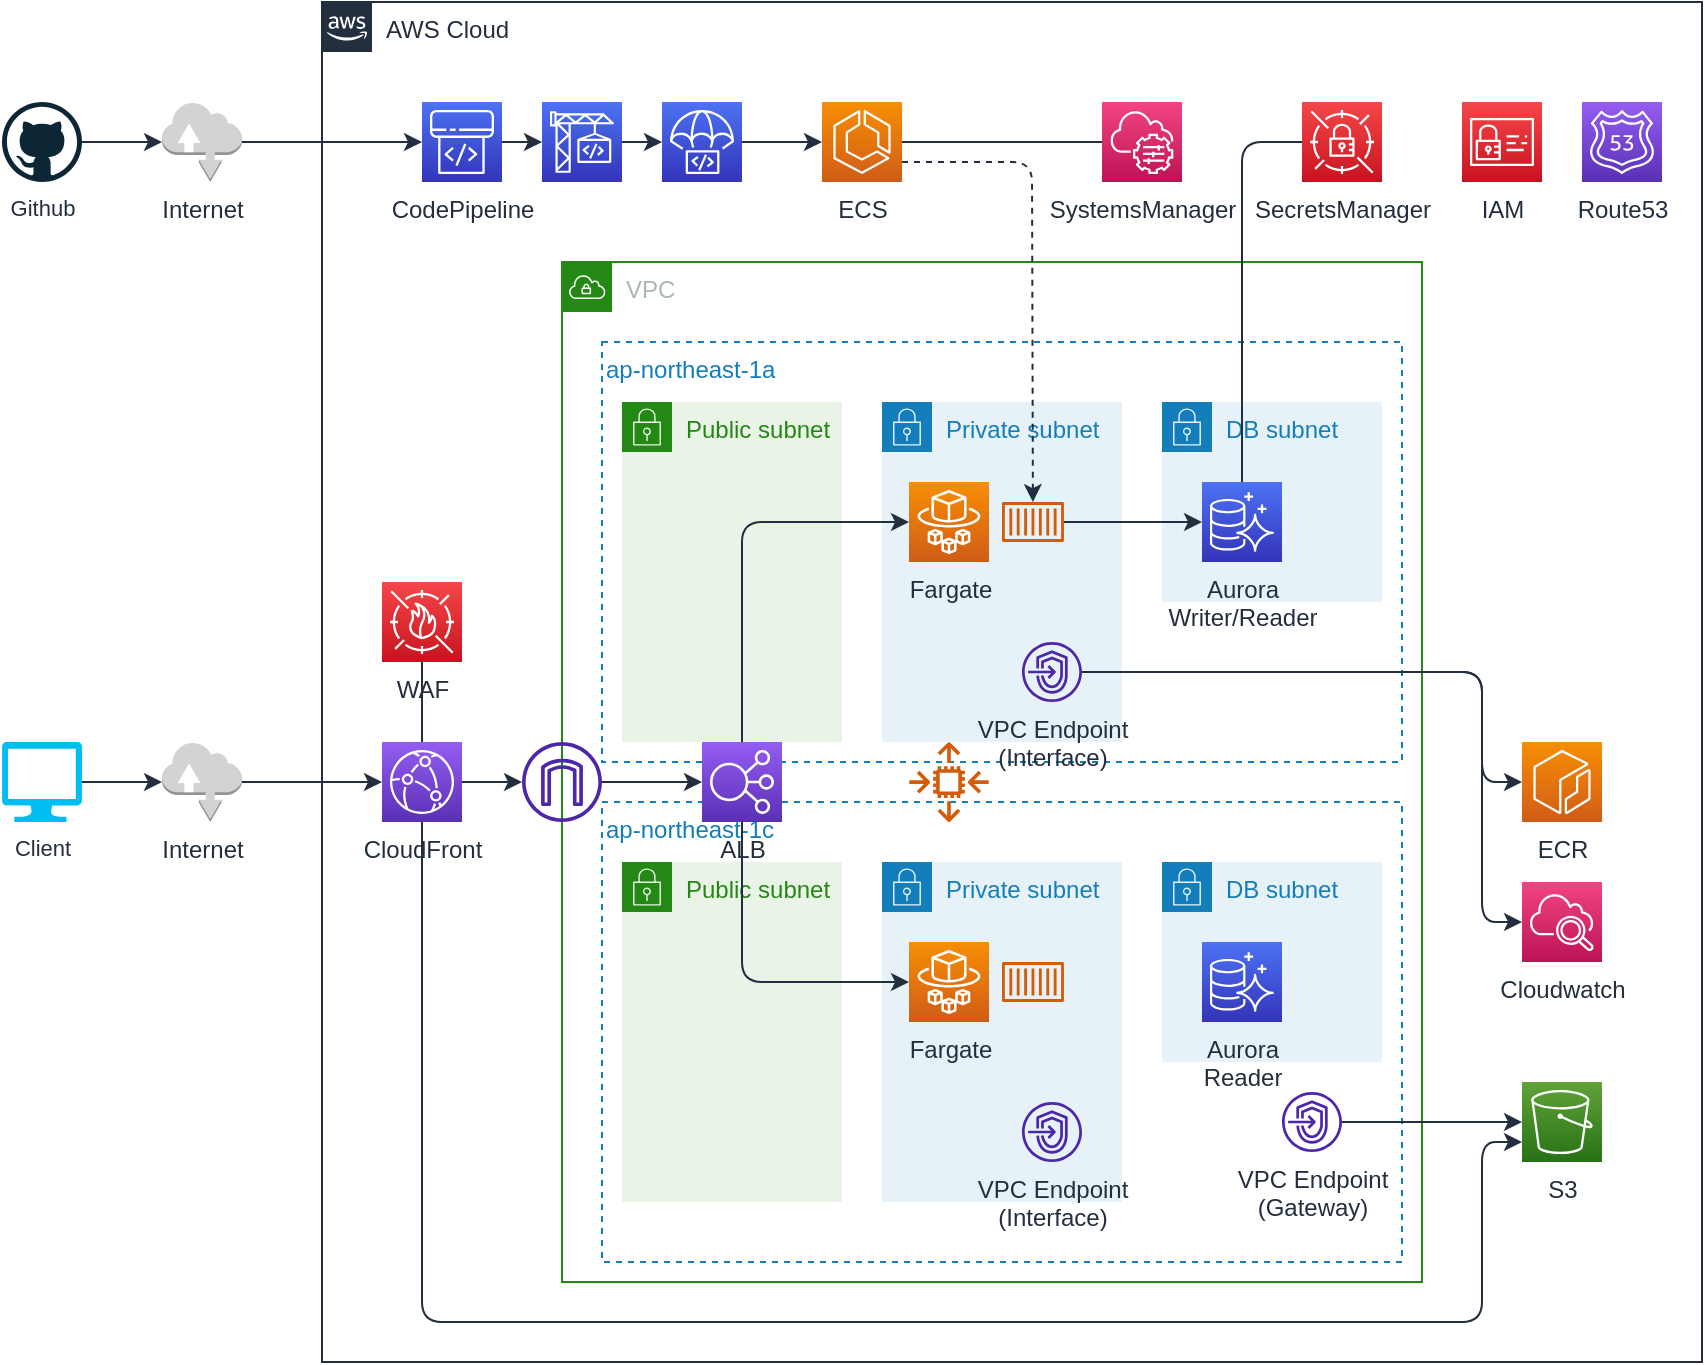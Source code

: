 <mxfile>
    <diagram id="EkKb4EEYScBKkUe0tUu1" name="Page-1">
        <mxGraphModel dx="806" dy="767" grid="1" gridSize="10" guides="1" tooltips="1" connect="1" arrows="1" fold="1" page="0" pageScale="1" pageWidth="827" pageHeight="1169" background="#ffffff" math="0" shadow="0">
            <root>
                <mxCell id="0"/>
                <mxCell id="1" parent="0"/>
                <mxCell id="2" value="AWS Cloud" style="points=[[0,0],[0.25,0],[0.5,0],[0.75,0],[1,0],[1,0.25],[1,0.5],[1,0.75],[1,1],[0.75,1],[0.5,1],[0.25,1],[0,1],[0,0.75],[0,0.5],[0,0.25]];outlineConnect=0;gradientColor=none;html=1;whiteSpace=wrap;fontSize=12;fontStyle=0;container=1;pointerEvents=0;collapsible=0;recursiveResize=0;shape=mxgraph.aws4.group;grIcon=mxgraph.aws4.group_aws_cloud_alt;strokeColor=#232F3E;fillColor=none;verticalAlign=top;align=left;spacingLeft=30;fontColor=#232F3E;dashed=0;" vertex="1" parent="1">
                    <mxGeometry x="200" y="-50" width="690" height="680" as="geometry"/>
                </mxCell>
                <mxCell id="4" value="VPC" style="points=[[0,0],[0.25,0],[0.5,0],[0.75,0],[1,0],[1,0.25],[1,0.5],[1,0.75],[1,1],[0.75,1],[0.5,1],[0.25,1],[0,1],[0,0.75],[0,0.5],[0,0.25]];outlineConnect=0;gradientColor=none;html=1;whiteSpace=wrap;fontSize=12;fontStyle=0;container=1;pointerEvents=0;collapsible=0;recursiveResize=0;shape=mxgraph.aws4.group;grIcon=mxgraph.aws4.group_vpc;strokeColor=#248814;fillColor=none;verticalAlign=top;align=left;spacingLeft=30;fontColor=#AAB7B8;dashed=0;" vertex="1" parent="2">
                    <mxGeometry x="120" y="130" width="430" height="510" as="geometry"/>
                </mxCell>
                <mxCell id="6" value="ap-northeast-1a" style="fillColor=none;strokeColor=#147EBA;dashed=1;verticalAlign=top;fontStyle=0;fontColor=#147EBA;align=left;" vertex="1" parent="4">
                    <mxGeometry x="20" y="40" width="400" height="210" as="geometry"/>
                </mxCell>
                <mxCell id="8" value="Public subnet" style="points=[[0,0],[0.25,0],[0.5,0],[0.75,0],[1,0],[1,0.25],[1,0.5],[1,0.75],[1,1],[0.75,1],[0.5,1],[0.25,1],[0,1],[0,0.75],[0,0.5],[0,0.25]];outlineConnect=0;gradientColor=none;html=1;whiteSpace=wrap;fontSize=12;fontStyle=0;container=1;pointerEvents=0;collapsible=0;recursiveResize=0;shape=mxgraph.aws4.group;grIcon=mxgraph.aws4.group_security_group;grStroke=0;strokeColor=#248814;fillColor=#E9F3E6;verticalAlign=top;align=left;spacingLeft=30;fontColor=#248814;dashed=0;" vertex="1" parent="4">
                    <mxGeometry x="30" y="70" width="110" height="170" as="geometry"/>
                </mxCell>
                <mxCell id="12" value="Private subnet" style="points=[[0,0],[0.25,0],[0.5,0],[0.75,0],[1,0],[1,0.25],[1,0.5],[1,0.75],[1,1],[0.75,1],[0.5,1],[0.25,1],[0,1],[0,0.75],[0,0.5],[0,0.25]];outlineConnect=0;gradientColor=none;html=1;whiteSpace=wrap;fontSize=12;fontStyle=0;container=1;pointerEvents=0;collapsible=0;recursiveResize=0;shape=mxgraph.aws4.group;grIcon=mxgraph.aws4.group_security_group;grStroke=0;strokeColor=#147EBA;fillColor=#E6F2F8;verticalAlign=top;align=left;spacingLeft=30;fontColor=#147EBA;dashed=0;" vertex="1" parent="4">
                    <mxGeometry x="160" y="70" width="120" height="170" as="geometry"/>
                </mxCell>
                <mxCell id="13" value="DB subnet" style="points=[[0,0],[0.25,0],[0.5,0],[0.75,0],[1,0],[1,0.25],[1,0.5],[1,0.75],[1,1],[0.75,1],[0.5,1],[0.25,1],[0,1],[0,0.75],[0,0.5],[0,0.25]];outlineConnect=0;gradientColor=none;html=1;whiteSpace=wrap;fontSize=12;fontStyle=0;container=1;pointerEvents=0;collapsible=0;recursiveResize=0;shape=mxgraph.aws4.group;grIcon=mxgraph.aws4.group_security_group;grStroke=0;strokeColor=#147EBA;fillColor=#E6F2F8;verticalAlign=top;align=left;spacingLeft=30;fontColor=#147EBA;dashed=0;" vertex="1" parent="4">
                    <mxGeometry x="300" y="70" width="110" height="100" as="geometry"/>
                </mxCell>
                <mxCell id="31" value="Aurora&lt;br&gt;Writer/Reader" style="sketch=0;points=[[0,0,0],[0.25,0,0],[0.5,0,0],[0.75,0,0],[1,0,0],[0,1,0],[0.25,1,0],[0.5,1,0],[0.75,1,0],[1,1,0],[0,0.25,0],[0,0.5,0],[0,0.75,0],[1,0.25,0],[1,0.5,0],[1,0.75,0]];outlineConnect=0;fontColor=#232F3E;gradientColor=#4D72F3;gradientDirection=north;fillColor=#3334B9;strokeColor=#ffffff;dashed=0;verticalLabelPosition=bottom;verticalAlign=top;align=center;html=1;fontSize=12;fontStyle=0;aspect=fixed;shape=mxgraph.aws4.resourceIcon;resIcon=mxgraph.aws4.aurora;" vertex="1" parent="13">
                    <mxGeometry x="20" y="40" width="40" height="40" as="geometry"/>
                </mxCell>
                <mxCell id="15" value="ap-northeast-1c" style="fillColor=none;strokeColor=#147EBA;dashed=1;verticalAlign=top;fontStyle=0;fontColor=#147EBA;align=left;" vertex="1" parent="4">
                    <mxGeometry x="20" y="270" width="400" height="230" as="geometry"/>
                </mxCell>
                <mxCell id="16" value="Public subnet" style="points=[[0,0],[0.25,0],[0.5,0],[0.75,0],[1,0],[1,0.25],[1,0.5],[1,0.75],[1,1],[0.75,1],[0.5,1],[0.25,1],[0,1],[0,0.75],[0,0.5],[0,0.25]];outlineConnect=0;gradientColor=none;html=1;whiteSpace=wrap;fontSize=12;fontStyle=0;container=1;pointerEvents=0;collapsible=0;recursiveResize=0;shape=mxgraph.aws4.group;grIcon=mxgraph.aws4.group_security_group;grStroke=0;strokeColor=#248814;fillColor=#E9F3E6;verticalAlign=top;align=left;spacingLeft=30;fontColor=#248814;dashed=0;" vertex="1" parent="4">
                    <mxGeometry x="30" y="300" width="110" height="170" as="geometry"/>
                </mxCell>
                <mxCell id="29" value="Fargate" style="sketch=0;points=[[0,0,0],[0.25,0,0],[0.5,0,0],[0.75,0,0],[1,0,0],[0,1,0],[0.25,1,0],[0.5,1,0],[0.75,1,0],[1,1,0],[0,0.25,0],[0,0.5,0],[0,0.75,0],[1,0.25,0],[1,0.5,0],[1,0.75,0]];outlineConnect=0;fontColor=#232F3E;gradientColor=#F78E04;gradientDirection=north;fillColor=#D05C17;strokeColor=#ffffff;dashed=0;verticalLabelPosition=bottom;verticalAlign=top;align=center;html=1;fontSize=12;fontStyle=0;aspect=fixed;shape=mxgraph.aws4.resourceIcon;resIcon=mxgraph.aws4.fargate;" vertex="1" parent="4">
                    <mxGeometry x="173.5" y="110" width="40" height="40" as="geometry"/>
                </mxCell>
                <mxCell id="63" value="" style="edgeStyle=none;shape=connector;rounded=1;html=1;labelBackgroundColor=default;strokeColor=#232F3E;fontFamily=Helvetica;fontSize=11;fontColor=#232F3E;endArrow=classic;" edge="1" parent="4" source="33" target="27">
                    <mxGeometry relative="1" as="geometry"/>
                </mxCell>
                <mxCell id="33" value="" style="sketch=0;outlineConnect=0;fontColor=#232F3E;gradientColor=none;fillColor=#4D27AA;strokeColor=none;dashed=0;verticalLabelPosition=bottom;verticalAlign=top;align=center;html=1;fontSize=12;fontStyle=0;aspect=fixed;pointerEvents=1;shape=mxgraph.aws4.internet_gateway;" vertex="1" parent="4">
                    <mxGeometry x="-20" y="240" width="40" height="40" as="geometry"/>
                </mxCell>
                <mxCell id="64" style="edgeStyle=none;shape=connector;rounded=1;html=1;exitX=0.5;exitY=0;exitDx=0;exitDy=0;exitPerimeter=0;labelBackgroundColor=default;strokeColor=#232F3E;fontFamily=Helvetica;fontSize=11;fontColor=#232F3E;endArrow=classic;entryX=0;entryY=0.5;entryDx=0;entryDy=0;entryPerimeter=0;" edge="1" parent="4" source="27" target="29">
                    <mxGeometry relative="1" as="geometry">
                        <Array as="points">
                            <mxPoint x="90" y="130"/>
                        </Array>
                    </mxGeometry>
                </mxCell>
                <mxCell id="27" value="ALB" style="sketch=0;points=[[0,0,0],[0.25,0,0],[0.5,0,0],[0.75,0,0],[1,0,0],[0,1,0],[0.25,1,0],[0.5,1,0],[0.75,1,0],[1,1,0],[0,0.25,0],[0,0.5,0],[0,0.75,0],[1,0.25,0],[1,0.5,0],[1,0.75,0]];outlineConnect=0;fontColor=#232F3E;gradientColor=#945DF2;gradientDirection=north;fillColor=#5A30B5;strokeColor=#ffffff;dashed=0;verticalLabelPosition=bottom;verticalAlign=top;align=center;html=1;fontSize=12;fontStyle=0;aspect=fixed;shape=mxgraph.aws4.resourceIcon;resIcon=mxgraph.aws4.elastic_load_balancing;" vertex="1" parent="4">
                    <mxGeometry x="70" y="240" width="40" height="40" as="geometry"/>
                </mxCell>
                <mxCell id="43" value="Private subnet" style="points=[[0,0],[0.25,0],[0.5,0],[0.75,0],[1,0],[1,0.25],[1,0.5],[1,0.75],[1,1],[0.75,1],[0.5,1],[0.25,1],[0,1],[0,0.75],[0,0.5],[0,0.25]];outlineConnect=0;gradientColor=none;html=1;whiteSpace=wrap;fontSize=12;fontStyle=0;container=1;pointerEvents=0;collapsible=0;recursiveResize=0;shape=mxgraph.aws4.group;grIcon=mxgraph.aws4.group_security_group;grStroke=0;strokeColor=#147EBA;fillColor=#E6F2F8;verticalAlign=top;align=left;spacingLeft=30;fontColor=#147EBA;dashed=0;" vertex="1" parent="4">
                    <mxGeometry x="160" y="300" width="120" height="170" as="geometry"/>
                </mxCell>
                <mxCell id="54" value="VPC Endpoint&lt;br&gt;(Interface)" style="sketch=0;outlineConnect=0;fontColor=#232F3E;gradientColor=none;fillColor=#4D27AA;strokeColor=none;dashed=0;verticalLabelPosition=bottom;verticalAlign=top;align=center;html=1;fontSize=12;fontStyle=0;aspect=fixed;pointerEvents=1;shape=mxgraph.aws4.endpoints;" vertex="1" parent="43">
                    <mxGeometry x="70" y="120" width="30" height="30" as="geometry"/>
                </mxCell>
                <mxCell id="56" value="" style="sketch=0;outlineConnect=0;fontColor=#232F3E;gradientColor=none;fillColor=#D45B07;strokeColor=none;dashed=0;verticalLabelPosition=bottom;verticalAlign=top;align=center;html=1;fontSize=12;fontStyle=0;aspect=fixed;pointerEvents=1;shape=mxgraph.aws4.container_1;" vertex="1" parent="43">
                    <mxGeometry x="60" y="50" width="30.97" height="20" as="geometry"/>
                </mxCell>
                <mxCell id="44" value="Fargate" style="sketch=0;points=[[0,0,0],[0.25,0,0],[0.5,0,0],[0.75,0,0],[1,0,0],[0,1,0],[0.25,1,0],[0.5,1,0],[0.75,1,0],[1,1,0],[0,0.25,0],[0,0.5,0],[0,0.75,0],[1,0.25,0],[1,0.5,0],[1,0.75,0]];outlineConnect=0;fontColor=#232F3E;gradientColor=#F78E04;gradientDirection=north;fillColor=#D05C17;strokeColor=#ffffff;dashed=0;verticalLabelPosition=bottom;verticalAlign=top;align=center;html=1;fontSize=12;fontStyle=0;aspect=fixed;shape=mxgraph.aws4.resourceIcon;resIcon=mxgraph.aws4.fargate;" vertex="1" parent="4">
                    <mxGeometry x="173.5" y="340" width="40" height="40" as="geometry"/>
                </mxCell>
                <mxCell id="49" value="DB subnet" style="points=[[0,0],[0.25,0],[0.5,0],[0.75,0],[1,0],[1,0.25],[1,0.5],[1,0.75],[1,1],[0.75,1],[0.5,1],[0.25,1],[0,1],[0,0.75],[0,0.5],[0,0.25]];outlineConnect=0;gradientColor=none;html=1;whiteSpace=wrap;fontSize=12;fontStyle=0;container=1;pointerEvents=0;collapsible=0;recursiveResize=0;shape=mxgraph.aws4.group;grIcon=mxgraph.aws4.group_security_group;grStroke=0;strokeColor=#147EBA;fillColor=#E6F2F8;verticalAlign=top;align=left;spacingLeft=30;fontColor=#147EBA;dashed=0;" vertex="1" parent="4">
                    <mxGeometry x="300" y="300" width="110" height="100" as="geometry"/>
                </mxCell>
                <mxCell id="50" value="Aurora&lt;br&gt;Reader" style="sketch=0;points=[[0,0,0],[0.25,0,0],[0.5,0,0],[0.75,0,0],[1,0,0],[0,1,0],[0.25,1,0],[0.5,1,0],[0.75,1,0],[1,1,0],[0,0.25,0],[0,0.5,0],[0,0.75,0],[1,0.25,0],[1,0.5,0],[1,0.75,0]];outlineConnect=0;fontColor=#232F3E;gradientColor=#4D72F3;gradientDirection=north;fillColor=#3334B9;strokeColor=#ffffff;dashed=0;verticalLabelPosition=bottom;verticalAlign=top;align=center;html=1;fontSize=12;fontStyle=0;aspect=fixed;shape=mxgraph.aws4.resourceIcon;resIcon=mxgraph.aws4.aurora;" vertex="1" parent="49">
                    <mxGeometry x="20" y="40" width="40" height="40" as="geometry"/>
                </mxCell>
                <mxCell id="52" value="VPC Endpoint&lt;br&gt;(Interface)" style="sketch=0;outlineConnect=0;fontColor=#232F3E;gradientColor=none;fillColor=#4D27AA;strokeColor=none;dashed=0;verticalLabelPosition=bottom;verticalAlign=top;align=center;html=1;fontSize=12;fontStyle=0;aspect=fixed;pointerEvents=1;shape=mxgraph.aws4.endpoints;" vertex="1" parent="4">
                    <mxGeometry x="230" y="190" width="30" height="30" as="geometry"/>
                </mxCell>
                <mxCell id="66" value="" style="edgeStyle=none;shape=connector;rounded=1;html=1;labelBackgroundColor=default;strokeColor=#232F3E;fontFamily=Helvetica;fontSize=11;fontColor=#232F3E;endArrow=classic;" edge="1" parent="4" source="55" target="31">
                    <mxGeometry relative="1" as="geometry"/>
                </mxCell>
                <mxCell id="55" value="" style="sketch=0;outlineConnect=0;fontColor=#232F3E;gradientColor=none;fillColor=#D45B07;strokeColor=none;dashed=0;verticalLabelPosition=bottom;verticalAlign=top;align=center;html=1;fontSize=12;fontStyle=0;aspect=fixed;pointerEvents=1;shape=mxgraph.aws4.container_1;" vertex="1" parent="4">
                    <mxGeometry x="220" y="120" width="30.97" height="20" as="geometry"/>
                </mxCell>
                <mxCell id="65" style="edgeStyle=none;shape=connector;rounded=1;html=1;exitX=0.5;exitY=1;exitDx=0;exitDy=0;exitPerimeter=0;labelBackgroundColor=default;strokeColor=#232F3E;fontFamily=Helvetica;fontSize=11;fontColor=#232F3E;endArrow=classic;entryX=0;entryY=0.5;entryDx=0;entryDy=0;entryPerimeter=0;" edge="1" parent="4" source="27" target="44">
                    <mxGeometry relative="1" as="geometry">
                        <Array as="points">
                            <mxPoint x="90" y="360"/>
                        </Array>
                    </mxGeometry>
                </mxCell>
                <mxCell id="69" value="" style="sketch=0;outlineConnect=0;fontColor=#232F3E;gradientColor=none;fillColor=#D45B07;strokeColor=none;dashed=0;verticalLabelPosition=bottom;verticalAlign=top;align=center;html=1;fontSize=12;fontStyle=0;aspect=fixed;pointerEvents=1;shape=mxgraph.aws4.auto_scaling2;fontFamily=Helvetica;" vertex="1" parent="4">
                    <mxGeometry x="173.5" y="240" width="40" height="40" as="geometry"/>
                </mxCell>
                <mxCell id="73" value="VPC Endpoint&lt;br&gt;(Gateway)" style="sketch=0;outlineConnect=0;fontColor=#232F3E;gradientColor=none;fillColor=#4D27AA;strokeColor=none;dashed=0;verticalLabelPosition=bottom;verticalAlign=top;align=center;html=1;fontSize=12;fontStyle=0;aspect=fixed;pointerEvents=1;shape=mxgraph.aws4.endpoints;" vertex="1" parent="4">
                    <mxGeometry x="360" y="415" width="30" height="30" as="geometry"/>
                </mxCell>
                <mxCell id="62" value="" style="edgeStyle=none;shape=connector;rounded=1;html=1;labelBackgroundColor=default;strokeColor=#232F3E;fontFamily=Helvetica;fontSize=11;fontColor=#232F3E;endArrow=classic;startArrow=none;" edge="1" parent="2" source="99" target="33">
                    <mxGeometry relative="1" as="geometry"/>
                </mxCell>
                <mxCell id="34" value="WAF" style="sketch=0;points=[[0,0,0],[0.25,0,0],[0.5,0,0],[0.75,0,0],[1,0,0],[0,1,0],[0.25,1,0],[0.5,1,0],[0.75,1,0],[1,1,0],[0,0.25,0],[0,0.5,0],[0,0.75,0],[1,0.25,0],[1,0.5,0],[1,0.75,0]];outlineConnect=0;fontColor=#232F3E;gradientColor=#F54749;gradientDirection=north;fillColor=#C7131F;strokeColor=#ffffff;dashed=0;verticalLabelPosition=bottom;verticalAlign=top;align=center;html=1;fontSize=12;fontStyle=0;aspect=fixed;shape=mxgraph.aws4.resourceIcon;resIcon=mxgraph.aws4.waf;" vertex="1" parent="2">
                    <mxGeometry x="30" y="290" width="40" height="40" as="geometry"/>
                </mxCell>
                <mxCell id="70" value="ECR" style="sketch=0;points=[[0,0,0],[0.25,0,0],[0.5,0,0],[0.75,0,0],[1,0,0],[0,1,0],[0.25,1,0],[0.5,1,0],[0.75,1,0],[1,1,0],[0,0.25,0],[0,0.5,0],[0,0.75,0],[1,0.25,0],[1,0.5,0],[1,0.75,0]];outlineConnect=0;fontColor=#232F3E;gradientColor=#F78E04;gradientDirection=north;fillColor=#D05C17;strokeColor=#ffffff;dashed=0;verticalLabelPosition=bottom;verticalAlign=top;align=center;html=1;fontSize=12;fontStyle=0;aspect=fixed;shape=mxgraph.aws4.resourceIcon;resIcon=mxgraph.aws4.ecr;fontFamily=Helvetica;" vertex="1" parent="2">
                    <mxGeometry x="600" y="370" width="40" height="40" as="geometry"/>
                </mxCell>
                <mxCell id="71" value="Cloudwatch" style="sketch=0;points=[[0,0,0],[0.25,0,0],[0.5,0,0],[0.75,0,0],[1,0,0],[0,1,0],[0.25,1,0],[0.5,1,0],[0.75,1,0],[1,1,0],[0,0.25,0],[0,0.5,0],[0,0.75,0],[1,0.25,0],[1,0.5,0],[1,0.75,0]];points=[[0,0,0],[0.25,0,0],[0.5,0,0],[0.75,0,0],[1,0,0],[0,1,0],[0.25,1,0],[0.5,1,0],[0.75,1,0],[1,1,0],[0,0.25,0],[0,0.5,0],[0,0.75,0],[1,0.25,0],[1,0.5,0],[1,0.75,0]];outlineConnect=0;fontColor=#232F3E;gradientColor=#F34482;gradientDirection=north;fillColor=#BC1356;strokeColor=#ffffff;dashed=0;verticalLabelPosition=bottom;verticalAlign=top;align=center;html=1;fontSize=12;fontStyle=0;aspect=fixed;shape=mxgraph.aws4.resourceIcon;resIcon=mxgraph.aws4.cloudwatch_2;fontFamily=Helvetica;" vertex="1" parent="2">
                    <mxGeometry x="600" y="440" width="40" height="40" as="geometry"/>
                </mxCell>
                <mxCell id="72" value="S3" style="sketch=0;points=[[0,0,0],[0.25,0,0],[0.5,0,0],[0.75,0,0],[1,0,0],[0,1,0],[0.25,1,0],[0.5,1,0],[0.75,1,0],[1,1,0],[0,0.25,0],[0,0.5,0],[0,0.75,0],[1,0.25,0],[1,0.5,0],[1,0.75,0]];outlineConnect=0;fontColor=#232F3E;gradientColor=#60A337;gradientDirection=north;fillColor=#277116;strokeColor=#ffffff;dashed=0;verticalLabelPosition=bottom;verticalAlign=top;align=center;html=1;fontSize=12;fontStyle=0;aspect=fixed;shape=mxgraph.aws4.resourceIcon;resIcon=mxgraph.aws4.s3;fontFamily=Helvetica;" vertex="1" parent="2">
                    <mxGeometry x="600" y="540" width="40" height="40" as="geometry"/>
                </mxCell>
                <mxCell id="74" value="" style="edgeStyle=none;shape=connector;rounded=1;html=1;labelBackgroundColor=default;strokeColor=#232F3E;fontFamily=Helvetica;fontSize=11;fontColor=#232F3E;endArrow=classic;" edge="1" parent="2" source="73" target="72">
                    <mxGeometry relative="1" as="geometry"/>
                </mxCell>
                <mxCell id="75" style="edgeStyle=none;shape=connector;rounded=1;html=1;labelBackgroundColor=default;strokeColor=#232F3E;fontFamily=Helvetica;fontSize=11;fontColor=#232F3E;endArrow=classic;entryX=0;entryY=0.5;entryDx=0;entryDy=0;entryPerimeter=0;" edge="1" parent="2" source="52" target="70">
                    <mxGeometry relative="1" as="geometry">
                        <Array as="points">
                            <mxPoint x="580" y="335"/>
                            <mxPoint x="580" y="390"/>
                        </Array>
                    </mxGeometry>
                </mxCell>
                <mxCell id="76" style="edgeStyle=none;shape=connector;rounded=1;html=1;labelBackgroundColor=default;strokeColor=#232F3E;fontFamily=Helvetica;fontSize=11;fontColor=#232F3E;endArrow=classic;entryX=0;entryY=0.5;entryDx=0;entryDy=0;entryPerimeter=0;" edge="1" parent="2" source="52" target="71">
                    <mxGeometry relative="1" as="geometry">
                        <mxPoint x="390" y="345" as="sourcePoint"/>
                        <mxPoint x="610.0" y="400" as="targetPoint"/>
                        <Array as="points">
                            <mxPoint x="580" y="335"/>
                            <mxPoint x="580" y="460"/>
                        </Array>
                    </mxGeometry>
                </mxCell>
                <mxCell id="79" value="IAM" style="sketch=0;points=[[0,0,0],[0.25,0,0],[0.5,0,0],[0.75,0,0],[1,0,0],[0,1,0],[0.25,1,0],[0.5,1,0],[0.75,1,0],[1,1,0],[0,0.25,0],[0,0.5,0],[0,0.75,0],[1,0.25,0],[1,0.5,0],[1,0.75,0]];outlineConnect=0;fontColor=#232F3E;gradientColor=#F54749;gradientDirection=north;fillColor=#C7131F;strokeColor=#ffffff;dashed=0;verticalLabelPosition=bottom;verticalAlign=top;align=center;html=1;fontSize=12;fontStyle=0;aspect=fixed;shape=mxgraph.aws4.resourceIcon;resIcon=mxgraph.aws4.identity_and_access_management;fontFamily=Helvetica;" vertex="1" parent="2">
                    <mxGeometry x="570" y="50" width="40" height="40" as="geometry"/>
                </mxCell>
                <mxCell id="84" style="edgeStyle=none;shape=connector;rounded=1;html=1;exitX=0;exitY=0.5;exitDx=0;exitDy=0;exitPerimeter=0;entryX=0.5;entryY=0;entryDx=0;entryDy=0;entryPerimeter=0;labelBackgroundColor=default;strokeColor=#232F3E;fontFamily=Helvetica;fontSize=11;fontColor=#232F3E;endArrow=none;endFill=0;" edge="1" parent="2" source="96" target="31">
                    <mxGeometry relative="1" as="geometry">
                        <Array as="points">
                            <mxPoint x="460" y="70"/>
                        </Array>
                    </mxGeometry>
                </mxCell>
                <mxCell id="80" value="SystemsManager" style="sketch=0;points=[[0,0,0],[0.25,0,0],[0.5,0,0],[0.75,0,0],[1,0,0],[0,1,0],[0.25,1,0],[0.5,1,0],[0.75,1,0],[1,1,0],[0,0.25,0],[0,0.5,0],[0,0.75,0],[1,0.25,0],[1,0.5,0],[1,0.75,0]];points=[[0,0,0],[0.25,0,0],[0.5,0,0],[0.75,0,0],[1,0,0],[0,1,0],[0.25,1,0],[0.5,1,0],[0.75,1,0],[1,1,0],[0,0.25,0],[0,0.5,0],[0,0.75,0],[1,0.25,0],[1,0.5,0],[1,0.75,0]];outlineConnect=0;fontColor=#232F3E;gradientColor=#F34482;gradientDirection=north;fillColor=#BC1356;strokeColor=#ffffff;dashed=0;verticalLabelPosition=bottom;verticalAlign=top;align=center;html=1;fontSize=12;fontStyle=0;aspect=fixed;shape=mxgraph.aws4.resourceIcon;resIcon=mxgraph.aws4.systems_manager;fontFamily=Helvetica;" vertex="1" parent="2">
                    <mxGeometry x="390" y="50" width="40" height="40" as="geometry"/>
                </mxCell>
                <mxCell id="83" value="" style="edgeStyle=none;shape=connector;rounded=1;html=1;labelBackgroundColor=default;strokeColor=#232F3E;fontFamily=Helvetica;fontSize=11;fontColor=#232F3E;endArrow=none;endFill=0;" edge="1" parent="2" source="82" target="80">
                    <mxGeometry relative="1" as="geometry"/>
                </mxCell>
                <mxCell id="85" style="edgeStyle=none;shape=connector;rounded=1;html=1;labelBackgroundColor=default;strokeColor=#232F3E;fontFamily=Helvetica;fontSize=11;fontColor=#232F3E;endArrow=classic;endFill=1;dashed=1;" edge="1" parent="2" target="55">
                    <mxGeometry relative="1" as="geometry">
                        <mxPoint x="290" y="80" as="sourcePoint"/>
                        <Array as="points">
                            <mxPoint x="355" y="80"/>
                        </Array>
                    </mxGeometry>
                </mxCell>
                <mxCell id="82" value="ECS" style="sketch=0;points=[[0,0,0],[0.25,0,0],[0.5,0,0],[0.75,0,0],[1,0,0],[0,1,0],[0.25,1,0],[0.5,1,0],[0.75,1,0],[1,1,0],[0,0.25,0],[0,0.5,0],[0,0.75,0],[1,0.25,0],[1,0.5,0],[1,0.75,0]];outlineConnect=0;fontColor=#232F3E;gradientColor=#F78E04;gradientDirection=north;fillColor=#D05C17;strokeColor=#ffffff;dashed=0;verticalLabelPosition=bottom;verticalAlign=top;align=center;html=1;fontSize=12;fontStyle=0;aspect=fixed;shape=mxgraph.aws4.resourceIcon;resIcon=mxgraph.aws4.ecs;fontFamily=Helvetica;" vertex="1" parent="2">
                    <mxGeometry x="250" y="50" width="40" height="40" as="geometry"/>
                </mxCell>
                <mxCell id="89" value="" style="edgeStyle=none;shape=connector;rounded=1;html=1;labelBackgroundColor=default;strokeColor=#232F3E;fontFamily=Helvetica;fontSize=11;fontColor=#232F3E;endArrow=classic;endFill=1;entryX=0;entryY=0.5;entryDx=0;entryDy=0;entryPerimeter=0;" edge="1" parent="2" source="86" target="87">
                    <mxGeometry relative="1" as="geometry"/>
                </mxCell>
                <mxCell id="86" value="CodePipeline" style="sketch=0;points=[[0,0,0],[0.25,0,0],[0.5,0,0],[0.75,0,0],[1,0,0],[0,1,0],[0.25,1,0],[0.5,1,0],[0.75,1,0],[1,1,0],[0,0.25,0],[0,0.5,0],[0,0.75,0],[1,0.25,0],[1,0.5,0],[1,0.75,0]];outlineConnect=0;fontColor=#232F3E;gradientColor=#4D72F3;gradientDirection=north;fillColor=#3334B9;strokeColor=#ffffff;dashed=0;verticalLabelPosition=bottom;verticalAlign=top;align=center;html=1;fontSize=12;fontStyle=0;aspect=fixed;shape=mxgraph.aws4.resourceIcon;resIcon=mxgraph.aws4.codepipeline;fontFamily=Helvetica;" vertex="1" parent="2">
                    <mxGeometry x="50" y="50" width="40" height="40" as="geometry"/>
                </mxCell>
                <mxCell id="90" value="" style="edgeStyle=none;shape=connector;rounded=1;html=1;labelBackgroundColor=default;strokeColor=#232F3E;fontFamily=Helvetica;fontSize=11;fontColor=#232F3E;endArrow=classic;endFill=1;" edge="1" parent="2" source="87" target="88">
                    <mxGeometry relative="1" as="geometry"/>
                </mxCell>
                <mxCell id="87" value="" style="sketch=0;points=[[0,0,0],[0.25,0,0],[0.5,0,0],[0.75,0,0],[1,0,0],[0,1,0],[0.25,1,0],[0.5,1,0],[0.75,1,0],[1,1,0],[0,0.25,0],[0,0.5,0],[0,0.75,0],[1,0.25,0],[1,0.5,0],[1,0.75,0]];outlineConnect=0;fontColor=#232F3E;gradientColor=#4D72F3;gradientDirection=north;fillColor=#3334B9;strokeColor=#ffffff;dashed=0;verticalLabelPosition=bottom;verticalAlign=top;align=center;html=1;fontSize=12;fontStyle=0;aspect=fixed;shape=mxgraph.aws4.resourceIcon;resIcon=mxgraph.aws4.codebuild;fontFamily=Helvetica;" vertex="1" parent="2">
                    <mxGeometry x="110" y="50" width="40" height="40" as="geometry"/>
                </mxCell>
                <mxCell id="91" value="" style="edgeStyle=none;shape=connector;rounded=1;html=1;labelBackgroundColor=default;strokeColor=#232F3E;fontFamily=Helvetica;fontSize=11;fontColor=#232F3E;endArrow=classic;endFill=1;" edge="1" parent="2" source="88" target="82">
                    <mxGeometry relative="1" as="geometry"/>
                </mxCell>
                <mxCell id="88" value="" style="sketch=0;points=[[0,0,0],[0.25,0,0],[0.5,0,0],[0.75,0,0],[1,0,0],[0,1,0],[0.25,1,0],[0.5,1,0],[0.75,1,0],[1,1,0],[0,0.25,0],[0,0.5,0],[0,0.75,0],[1,0.25,0],[1,0.5,0],[1,0.75,0]];outlineConnect=0;fontColor=#232F3E;gradientColor=#4D72F3;gradientDirection=north;fillColor=#3334B9;strokeColor=#ffffff;dashed=0;verticalLabelPosition=bottom;verticalAlign=top;align=center;html=1;fontSize=12;fontStyle=0;aspect=fixed;shape=mxgraph.aws4.resourceIcon;resIcon=mxgraph.aws4.codedeploy;fontFamily=Helvetica;" vertex="1" parent="2">
                    <mxGeometry x="170" y="50" width="40" height="40" as="geometry"/>
                </mxCell>
                <mxCell id="96" value="SecretsManager" style="sketch=0;points=[[0,0,0],[0.25,0,0],[0.5,0,0],[0.75,0,0],[1,0,0],[0,1,0],[0.25,1,0],[0.5,1,0],[0.75,1,0],[1,1,0],[0,0.25,0],[0,0.5,0],[0,0.75,0],[1,0.25,0],[1,0.5,0],[1,0.75,0]];outlineConnect=0;fontColor=#232F3E;gradientColor=#F54749;gradientDirection=north;fillColor=#C7131F;strokeColor=#ffffff;dashed=0;verticalLabelPosition=bottom;verticalAlign=top;align=center;html=1;fontSize=12;fontStyle=0;aspect=fixed;shape=mxgraph.aws4.resourceIcon;resIcon=mxgraph.aws4.secrets_manager;fontFamily=Helvetica;" vertex="1" parent="2">
                    <mxGeometry x="490" y="50" width="40" height="40" as="geometry"/>
                </mxCell>
                <mxCell id="98" value="Route53" style="sketch=0;points=[[0,0,0],[0.25,0,0],[0.5,0,0],[0.75,0,0],[1,0,0],[0,1,0],[0.25,1,0],[0.5,1,0],[0.75,1,0],[1,1,0],[0,0.25,0],[0,0.5,0],[0,0.75,0],[1,0.25,0],[1,0.5,0],[1,0.75,0]];outlineConnect=0;fontColor=#232F3E;gradientColor=#945DF2;gradientDirection=north;fillColor=#5A30B5;strokeColor=#ffffff;dashed=0;verticalLabelPosition=bottom;verticalAlign=top;align=center;html=1;fontSize=12;fontStyle=0;aspect=fixed;shape=mxgraph.aws4.resourceIcon;resIcon=mxgraph.aws4.route_53;fontFamily=Helvetica;" vertex="1" parent="2">
                    <mxGeometry x="630" y="50" width="40" height="40" as="geometry"/>
                </mxCell>
                <mxCell id="104" style="edgeStyle=none;shape=connector;rounded=1;html=1;exitX=0.5;exitY=1;exitDx=0;exitDy=0;exitPerimeter=0;labelBackgroundColor=default;strokeColor=#232F3E;fontFamily=Helvetica;fontSize=11;fontColor=#232F3E;endArrow=classic;endFill=1;entryX=0;entryY=0.75;entryDx=0;entryDy=0;entryPerimeter=0;" edge="1" parent="2" source="99" target="72">
                    <mxGeometry relative="1" as="geometry">
                        <Array as="points">
                            <mxPoint x="50" y="660"/>
                            <mxPoint x="580" y="660"/>
                            <mxPoint x="580" y="570"/>
                        </Array>
                    </mxGeometry>
                </mxCell>
                <mxCell id="106" value="" style="edgeStyle=none;shape=connector;rounded=1;html=1;labelBackgroundColor=default;strokeColor=#232F3E;fontFamily=Helvetica;fontSize=11;fontColor=#232F3E;endArrow=none;endFill=0;" edge="1" parent="2" source="99" target="34">
                    <mxGeometry relative="1" as="geometry"/>
                </mxCell>
                <mxCell id="99" value="CloudFront" style="sketch=0;points=[[0,0,0],[0.25,0,0],[0.5,0,0],[0.75,0,0],[1,0,0],[0,1,0],[0.25,1,0],[0.5,1,0],[0.75,1,0],[1,1,0],[0,0.25,0],[0,0.5,0],[0,0.75,0],[1,0.25,0],[1,0.5,0],[1,0.75,0]];outlineConnect=0;fontColor=#232F3E;gradientColor=#945DF2;gradientDirection=north;fillColor=#5A30B5;strokeColor=#ffffff;dashed=0;verticalLabelPosition=bottom;verticalAlign=top;align=center;html=1;fontSize=12;fontStyle=0;aspect=fixed;shape=mxgraph.aws4.resourceIcon;resIcon=mxgraph.aws4.cloudfront;fontFamily=Helvetica;" vertex="1" parent="2">
                    <mxGeometry x="30" y="370" width="40" height="40" as="geometry"/>
                </mxCell>
                <mxCell id="60" value="" style="edgeStyle=none;html=1;fontColor=#232F3E;strokeColor=#232F3E;exitX=1;exitY=0.5;exitDx=0;exitDy=0;exitPerimeter=0;" edge="1" parent="1" source="97" target="36">
                    <mxGeometry relative="1" as="geometry">
                        <mxPoint x="80" y="340" as="sourcePoint"/>
                    </mxGeometry>
                </mxCell>
                <mxCell id="105" value="" style="edgeStyle=none;shape=connector;rounded=1;html=1;labelBackgroundColor=default;strokeColor=#232F3E;fontFamily=Helvetica;fontSize=11;fontColor=#232F3E;endArrow=classic;endFill=1;" edge="1" parent="1" source="36" target="99">
                    <mxGeometry relative="1" as="geometry"/>
                </mxCell>
                <mxCell id="36" value="&lt;font color=&quot;#232f3e&quot;&gt;Internet&lt;/font&gt;" style="outlineConnect=0;dashed=0;verticalLabelPosition=bottom;verticalAlign=top;align=center;html=1;shape=mxgraph.aws3.internet;fillColor=#D2D3D3;gradientColor=none;" vertex="1" parent="1">
                    <mxGeometry x="120" y="320" width="40" height="40" as="geometry"/>
                </mxCell>
                <mxCell id="94" value="" style="edgeStyle=none;shape=connector;rounded=1;html=1;labelBackgroundColor=default;strokeColor=#232F3E;fontFamily=Helvetica;fontSize=11;fontColor=#232F3E;endArrow=classic;endFill=1;" edge="1" parent="1" source="92" target="93">
                    <mxGeometry relative="1" as="geometry"/>
                </mxCell>
                <mxCell id="92" value="Github" style="dashed=0;outlineConnect=0;html=1;align=center;labelPosition=center;verticalLabelPosition=bottom;verticalAlign=top;shape=mxgraph.weblogos.github;fontFamily=Helvetica;fontSize=11;fontColor=#232F3E;fillColor=none;gradientColor=none;" vertex="1" parent="1">
                    <mxGeometry x="40" width="40" height="40" as="geometry"/>
                </mxCell>
                <mxCell id="95" value="" style="edgeStyle=none;shape=connector;rounded=1;html=1;labelBackgroundColor=default;strokeColor=#232F3E;fontFamily=Helvetica;fontSize=11;fontColor=#232F3E;endArrow=classic;endFill=1;" edge="1" parent="1" source="93" target="86">
                    <mxGeometry relative="1" as="geometry"/>
                </mxCell>
                <mxCell id="93" value="&lt;font color=&quot;#232f3e&quot;&gt;Internet&lt;/font&gt;" style="outlineConnect=0;dashed=0;verticalLabelPosition=bottom;verticalAlign=top;align=center;html=1;shape=mxgraph.aws3.internet;fillColor=#D2D3D3;gradientColor=none;" vertex="1" parent="1">
                    <mxGeometry x="120" width="40" height="40" as="geometry"/>
                </mxCell>
                <mxCell id="97" value="Client" style="verticalLabelPosition=bottom;html=1;verticalAlign=top;align=center;strokeColor=none;fillColor=#00BEF2;shape=mxgraph.azure.computer;pointerEvents=1;fontFamily=Helvetica;fontSize=11;fontColor=#232F3E;" vertex="1" parent="1">
                    <mxGeometry x="40" y="320" width="40" height="40" as="geometry"/>
                </mxCell>
            </root>
        </mxGraphModel>
    </diagram>
</mxfile>